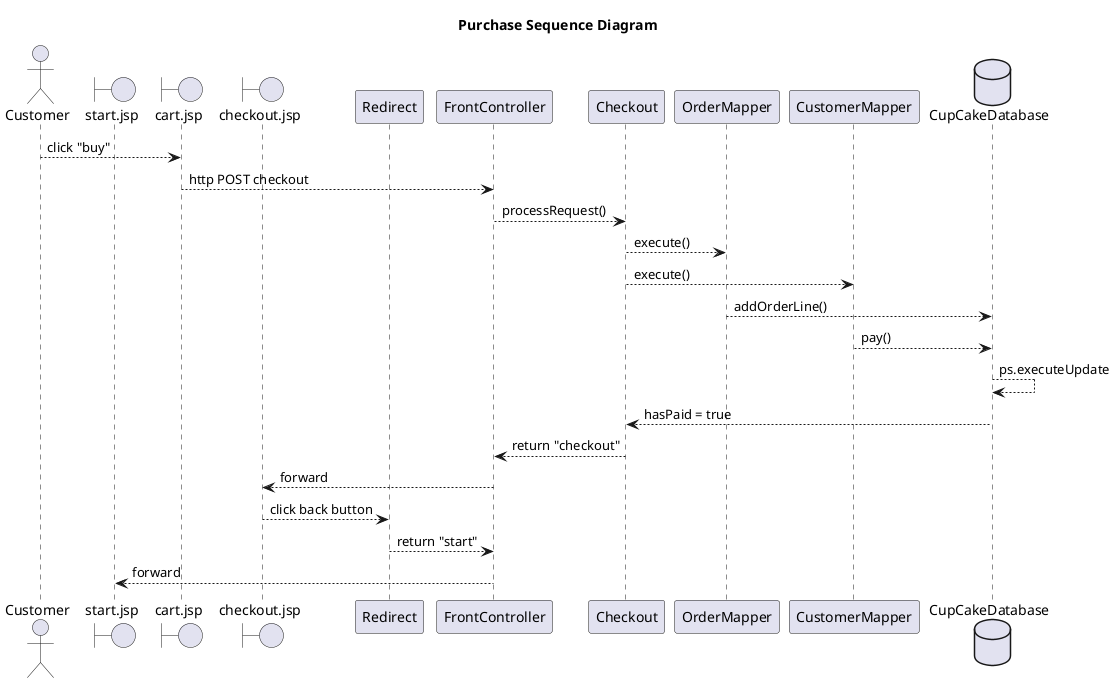 @startuml
title Purchase Sequence Diagram
actor Customer
boundary start.jsp
boundary cart.jsp
boundary checkout.jsp
participant Redirect
participant FrontController
participant Checkout
Participant OrderMapper
Participant CustomerMapper
Database CupCakeDatabase

Customer --> cart.jsp : click "buy"
cart.jsp --> FrontController : http POST checkout
FrontController --> Checkout : processRequest()
Checkout --> OrderMapper : execute()
Checkout --> CustomerMapper : execute()
OrderMapper --> CupCakeDatabase : addOrderLine()
CustomerMapper --> CupCakeDatabase : pay()
CupCakeDatabase --> CupCakeDatabase : ps.executeUpdate
CupCakeDatabase --> Checkout : hasPaid = true
Checkout --> FrontController : return "checkout"
FrontController --> checkout.jsp : forward
checkout.jsp --> Redirect : click back button
Redirect --> FrontController : return "start"
FrontController --> start.jsp : forward
@enduml